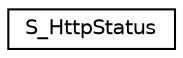 digraph "Graphical Class Hierarchy"
{
 // LATEX_PDF_SIZE
  edge [fontname="Helvetica",fontsize="10",labelfontname="Helvetica",labelfontsize="10"];
  node [fontname="Helvetica",fontsize="10",shape=record];
  rankdir="LR";
  Node0 [label="S_HttpStatus",height=0.2,width=0.4,color="black", fillcolor="white", style="filled",URL="$structS__HttpStatus.html",tooltip=" "];
}
